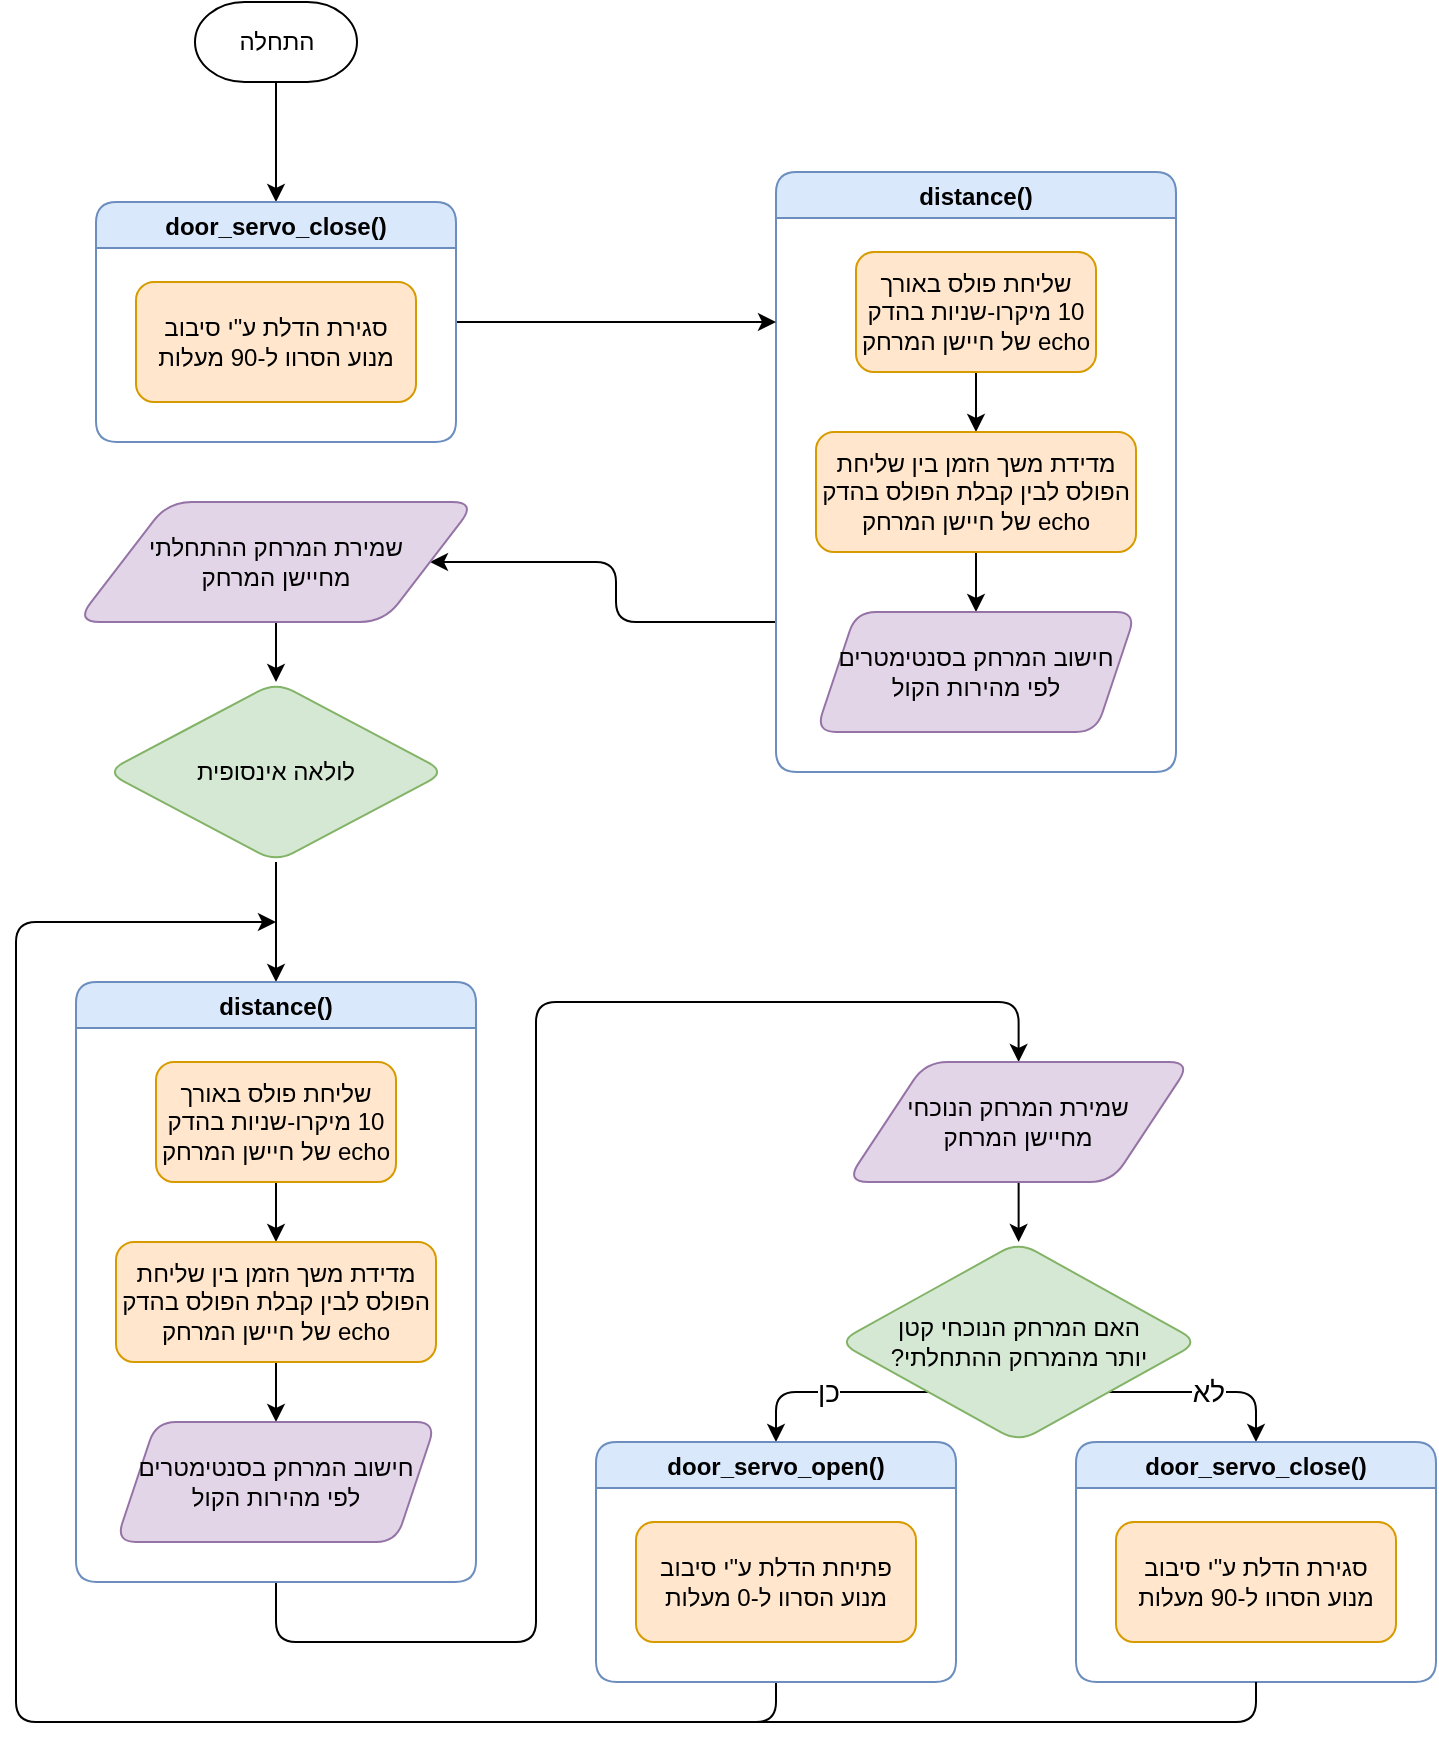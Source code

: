 <mxfile version="14.6.10" type="github">
  <diagram id="C5RBs43oDa-KdzZeNtuy" name="Page-1">
    <mxGraphModel dx="1303" dy="610" grid="1" gridSize="10" guides="1" tooltips="1" connect="1" arrows="1" fold="1" page="1" pageScale="1" pageWidth="827" pageHeight="1169" math="0" shadow="0">
      <root>
        <mxCell id="WIyWlLk6GJQsqaUBKTNV-0" />
        <mxCell id="WIyWlLk6GJQsqaUBKTNV-1" parent="WIyWlLk6GJQsqaUBKTNV-0" />
        <mxCell id="4RzmvbZs7sSl9eXemXXz-9" style="edgeStyle=orthogonalEdgeStyle;orthogonalLoop=1;jettySize=auto;html=1;exitX=0.5;exitY=1;exitDx=0;exitDy=0;exitPerimeter=0;entryX=0.5;entryY=0;entryDx=0;entryDy=0;shadow=0;" edge="1" parent="WIyWlLk6GJQsqaUBKTNV-1" source="4RzmvbZs7sSl9eXemXXz-6" target="4RzmvbZs7sSl9eXemXXz-53">
          <mxGeometry relative="1" as="geometry">
            <mxPoint x="190" y="130" as="sourcePoint" />
          </mxGeometry>
        </mxCell>
        <mxCell id="4RzmvbZs7sSl9eXemXXz-6" value="התחלה" style="strokeWidth=1;html=1;shape=mxgraph.flowchart.terminator;whiteSpace=wrap;shadow=0;rounded=1;" vertex="1" parent="WIyWlLk6GJQsqaUBKTNV-1">
          <mxGeometry x="149.5" y="20" width="81" height="40" as="geometry" />
        </mxCell>
        <mxCell id="4RzmvbZs7sSl9eXemXXz-13" style="edgeStyle=orthogonalEdgeStyle;orthogonalLoop=1;jettySize=auto;html=1;exitX=0.5;exitY=1;exitDx=0;exitDy=0;entryX=0.5;entryY=0;entryDx=0;entryDy=0;shadow=0;" edge="1" parent="WIyWlLk6GJQsqaUBKTNV-1" source="4RzmvbZs7sSl9eXemXXz-11" target="4RzmvbZs7sSl9eXemXXz-23">
          <mxGeometry relative="1" as="geometry">
            <mxPoint x="190" y="360" as="targetPoint" />
          </mxGeometry>
        </mxCell>
        <mxCell id="4RzmvbZs7sSl9eXemXXz-61" style="orthogonalLoop=1;jettySize=auto;html=1;exitX=0;exitY=0.75;exitDx=0;exitDy=0;entryX=1;entryY=0.5;entryDx=0;entryDy=0;shadow=0;edgeStyle=orthogonalEdgeStyle;" edge="1" parent="WIyWlLk6GJQsqaUBKTNV-1" source="4RzmvbZs7sSl9eXemXXz-15" target="4RzmvbZs7sSl9eXemXXz-11">
          <mxGeometry relative="1" as="geometry">
            <Array as="points">
              <mxPoint x="360" y="330" />
              <mxPoint x="360" y="300" />
            </Array>
          </mxGeometry>
        </mxCell>
        <mxCell id="4RzmvbZs7sSl9eXemXXz-11" value="שמירת המרחק ההתחלתי&lt;br&gt;מחיישן המרחק" style="shape=parallelogram;html=1;strokeWidth=1;perimeter=parallelogramPerimeter;whiteSpace=wrap;arcSize=24;size=0.23;textDirection=rtl;shadow=0;rounded=1;fillColor=#e1d5e7;strokeColor=#9673a6;" vertex="1" parent="WIyWlLk6GJQsqaUBKTNV-1">
          <mxGeometry x="90" y="270" width="200" height="60" as="geometry" />
        </mxCell>
        <mxCell id="4RzmvbZs7sSl9eXemXXz-15" value="distance()" style="swimlane;strokeWidth=1;shadow=0;rounded=1;fillColor=#dae8fc;strokeColor=#6c8ebf;" vertex="1" parent="WIyWlLk6GJQsqaUBKTNV-1">
          <mxGeometry x="440" y="105" width="200" height="300" as="geometry" />
        </mxCell>
        <mxCell id="4RzmvbZs7sSl9eXemXXz-18" style="edgeStyle=orthogonalEdgeStyle;orthogonalLoop=1;jettySize=auto;html=1;exitX=0.5;exitY=1;exitDx=0;exitDy=0;entryX=0.5;entryY=0;entryDx=0;entryDy=0;shadow=0;fillColor=#ffe6cc;" edge="1" parent="4RzmvbZs7sSl9eXemXXz-15" source="4RzmvbZs7sSl9eXemXXz-16">
          <mxGeometry relative="1" as="geometry">
            <mxPoint x="100" y="130" as="targetPoint" />
          </mxGeometry>
        </mxCell>
        <mxCell id="4RzmvbZs7sSl9eXemXXz-16" value="שליחת פולס באורך&lt;br&gt;10 מיקרו-שניות בהדק echo של חיישן המרחק" style="whiteSpace=wrap;html=1;strokeWidth=1;textDirection=rtl;shadow=0;rounded=1;fillColor=#ffe6cc;strokeColor=#d79b00;" vertex="1" parent="4RzmvbZs7sSl9eXemXXz-15">
          <mxGeometry x="40" y="40" width="120" height="60" as="geometry" />
        </mxCell>
        <mxCell id="4RzmvbZs7sSl9eXemXXz-20" style="edgeStyle=orthogonalEdgeStyle;orthogonalLoop=1;jettySize=auto;html=1;exitX=0.5;exitY=1;exitDx=0;exitDy=0;entryX=0.5;entryY=0;entryDx=0;entryDy=0;shadow=0;" edge="1" parent="4RzmvbZs7sSl9eXemXXz-15" target="4RzmvbZs7sSl9eXemXXz-19">
          <mxGeometry relative="1" as="geometry">
            <mxPoint x="100" y="190" as="sourcePoint" />
          </mxGeometry>
        </mxCell>
        <mxCell id="4RzmvbZs7sSl9eXemXXz-17" value="מדידת משך הזמן בין שליחת הפולס לבין קבלת הפולס בהדק echo של חיישן המרחק" style="whiteSpace=wrap;html=1;strokeWidth=1;textDirection=rtl;shadow=0;rounded=1;fillColor=#ffe6cc;strokeColor=#d79b00;" vertex="1" parent="4RzmvbZs7sSl9eXemXXz-15">
          <mxGeometry x="20" y="130" width="160" height="60" as="geometry" />
        </mxCell>
        <mxCell id="4RzmvbZs7sSl9eXemXXz-19" value="חישוב המרחק בסנטימטרים&lt;br&gt;לפי מהירות הקול" style="shape=parallelogram;perimeter=parallelogramPerimeter;whiteSpace=wrap;html=1;fixedSize=1;strokeWidth=1;shadow=0;rounded=1;fillColor=#e1d5e7;strokeColor=#9673a6;" vertex="1" parent="4RzmvbZs7sSl9eXemXXz-15">
          <mxGeometry x="20" y="220" width="160" height="60" as="geometry" />
        </mxCell>
        <mxCell id="4RzmvbZs7sSl9eXemXXz-33" style="edgeStyle=orthogonalEdgeStyle;orthogonalLoop=1;jettySize=auto;html=1;exitX=0.5;exitY=1;exitDx=0;exitDy=0;entryX=0.5;entryY=0;entryDx=0;entryDy=0;shadow=0;" edge="1" parent="WIyWlLk6GJQsqaUBKTNV-1" source="4RzmvbZs7sSl9eXemXXz-23" target="4RzmvbZs7sSl9eXemXXz-27">
          <mxGeometry relative="1" as="geometry" />
        </mxCell>
        <mxCell id="4RzmvbZs7sSl9eXemXXz-23" value="&lt;span&gt;לולאה אינסופית&lt;/span&gt;" style="rhombus;whiteSpace=wrap;html=1;shadow=0;rounded=1;fillColor=#d5e8d4;strokeColor=#82b366;" vertex="1" parent="WIyWlLk6GJQsqaUBKTNV-1">
          <mxGeometry x="105" y="360" width="170" height="90" as="geometry" />
        </mxCell>
        <mxCell id="4RzmvbZs7sSl9eXemXXz-41" style="edgeStyle=orthogonalEdgeStyle;orthogonalLoop=1;jettySize=auto;html=1;exitX=0.5;exitY=1;exitDx=0;exitDy=0;shadow=0;entryX=0.5;entryY=0;entryDx=0;entryDy=0;" edge="1" parent="WIyWlLk6GJQsqaUBKTNV-1" source="4RzmvbZs7sSl9eXemXXz-27" target="4RzmvbZs7sSl9eXemXXz-40">
          <mxGeometry relative="1" as="geometry">
            <mxPoint x="347" y="520" as="targetPoint" />
            <Array as="points">
              <mxPoint x="190" y="840" />
              <mxPoint x="320" y="840" />
              <mxPoint x="320" y="520" />
              <mxPoint x="561" y="520" />
            </Array>
          </mxGeometry>
        </mxCell>
        <mxCell id="4RzmvbZs7sSl9eXemXXz-27" value="distance()" style="swimlane;strokeWidth=1;shadow=0;rounded=1;fillColor=#dae8fc;strokeColor=#6c8ebf;" vertex="1" parent="WIyWlLk6GJQsqaUBKTNV-1">
          <mxGeometry x="90" y="510" width="200" height="300" as="geometry" />
        </mxCell>
        <mxCell id="4RzmvbZs7sSl9eXemXXz-28" style="edgeStyle=orthogonalEdgeStyle;orthogonalLoop=1;jettySize=auto;html=1;exitX=0.5;exitY=1;exitDx=0;exitDy=0;entryX=0.5;entryY=0;entryDx=0;entryDy=0;shadow=0;" edge="1" parent="4RzmvbZs7sSl9eXemXXz-27" source="4RzmvbZs7sSl9eXemXXz-29">
          <mxGeometry relative="1" as="geometry">
            <mxPoint x="100" y="130" as="targetPoint" />
          </mxGeometry>
        </mxCell>
        <mxCell id="4RzmvbZs7sSl9eXemXXz-29" value="שליחת פולס באורך&lt;br&gt;10 מיקרו-שניות בהדק echo של חיישן המרחק" style="whiteSpace=wrap;html=1;strokeWidth=1;textDirection=rtl;shadow=0;rounded=1;fillColor=#ffe6cc;strokeColor=#d79b00;" vertex="1" parent="4RzmvbZs7sSl9eXemXXz-27">
          <mxGeometry x="40" y="40" width="120" height="60" as="geometry" />
        </mxCell>
        <mxCell id="4RzmvbZs7sSl9eXemXXz-30" style="edgeStyle=orthogonalEdgeStyle;orthogonalLoop=1;jettySize=auto;html=1;exitX=0.5;exitY=1;exitDx=0;exitDy=0;entryX=0.5;entryY=0;entryDx=0;entryDy=0;shadow=0;" edge="1" parent="4RzmvbZs7sSl9eXemXXz-27" target="4RzmvbZs7sSl9eXemXXz-32">
          <mxGeometry relative="1" as="geometry">
            <mxPoint x="100" y="190" as="sourcePoint" />
          </mxGeometry>
        </mxCell>
        <mxCell id="4RzmvbZs7sSl9eXemXXz-31" value="מדידת משך הזמן בין שליחת הפולס לבין קבלת הפולס בהדק echo של חיישן המרחק" style="whiteSpace=wrap;html=1;strokeWidth=1;textDirection=rtl;shadow=0;rounded=1;fillColor=#ffe6cc;strokeColor=#d79b00;" vertex="1" parent="4RzmvbZs7sSl9eXemXXz-27">
          <mxGeometry x="20" y="130" width="160" height="60" as="geometry" />
        </mxCell>
        <mxCell id="4RzmvbZs7sSl9eXemXXz-32" value="חישוב המרחק בסנטימטרים&lt;br&gt;לפי מהירות הקול" style="shape=parallelogram;perimeter=parallelogramPerimeter;whiteSpace=wrap;html=1;fixedSize=1;strokeWidth=1;shadow=0;rounded=1;fillColor=#e1d5e7;strokeColor=#9673a6;" vertex="1" parent="4RzmvbZs7sSl9eXemXXz-27">
          <mxGeometry x="20" y="220" width="160" height="60" as="geometry" />
        </mxCell>
        <mxCell id="4RzmvbZs7sSl9eXemXXz-44" style="edgeStyle=orthogonalEdgeStyle;orthogonalLoop=1;jettySize=auto;html=1;exitX=0.5;exitY=1;exitDx=0;exitDy=0;entryX=0.5;entryY=0;entryDx=0;entryDy=0;shadow=0;" edge="1" parent="WIyWlLk6GJQsqaUBKTNV-1" source="4RzmvbZs7sSl9eXemXXz-40" target="4RzmvbZs7sSl9eXemXXz-45">
          <mxGeometry relative="1" as="geometry">
            <mxPoint x="557.25" y="640" as="targetPoint" />
          </mxGeometry>
        </mxCell>
        <mxCell id="4RzmvbZs7sSl9eXemXXz-40" value="שמירת המרחק הנוכחי&lt;br&gt;מחיישן המרחק" style="shape=parallelogram;html=1;strokeWidth=1;perimeter=parallelogramPerimeter;whiteSpace=wrap;arcSize=22;size=0.23;textDirection=rtl;shadow=0;rounded=1;fillColor=#e1d5e7;strokeColor=#9673a6;" vertex="1" parent="WIyWlLk6GJQsqaUBKTNV-1">
          <mxGeometry x="475.13" y="550" width="172.37" height="60" as="geometry" />
        </mxCell>
        <mxCell id="4RzmvbZs7sSl9eXemXXz-55" value="לא" style="edgeStyle=orthogonalEdgeStyle;orthogonalLoop=1;jettySize=auto;html=1;exitX=1;exitY=1;exitDx=0;exitDy=0;entryX=0.5;entryY=0;entryDx=0;entryDy=0;shadow=0;fontSize=14;" edge="1" parent="WIyWlLk6GJQsqaUBKTNV-1" source="4RzmvbZs7sSl9eXemXXz-45" target="4RzmvbZs7sSl9eXemXXz-51">
          <mxGeometry relative="1" as="geometry">
            <Array as="points">
              <mxPoint x="680" y="715" />
            </Array>
          </mxGeometry>
        </mxCell>
        <mxCell id="4RzmvbZs7sSl9eXemXXz-56" value="כן" style="edgeStyle=orthogonalEdgeStyle;orthogonalLoop=1;jettySize=auto;html=1;exitX=0;exitY=1;exitDx=0;exitDy=0;entryX=0.5;entryY=0;entryDx=0;entryDy=0;shadow=0;fontSize=14;" edge="1" parent="WIyWlLk6GJQsqaUBKTNV-1" source="4RzmvbZs7sSl9eXemXXz-45" target="4RzmvbZs7sSl9eXemXXz-48">
          <mxGeometry relative="1" as="geometry">
            <Array as="points">
              <mxPoint x="440" y="715" />
            </Array>
          </mxGeometry>
        </mxCell>
        <mxCell id="4RzmvbZs7sSl9eXemXXz-45" value="האם המרחק הנוכחי קטן&lt;br&gt;יותר מהמרחק ההתחלתי?" style="rhombus;whiteSpace=wrap;html=1;shadow=0;textDirection=rtl;rounded=1;fillColor=#d5e8d4;strokeColor=#82b366;" vertex="1" parent="WIyWlLk6GJQsqaUBKTNV-1">
          <mxGeometry x="471.06" y="640" width="180.5" height="100" as="geometry" />
        </mxCell>
        <mxCell id="4RzmvbZs7sSl9eXemXXz-57" style="edgeStyle=orthogonalEdgeStyle;orthogonalLoop=1;jettySize=auto;html=1;exitX=0.5;exitY=1;exitDx=0;exitDy=0;shadow=0;" edge="1" parent="WIyWlLk6GJQsqaUBKTNV-1" source="4RzmvbZs7sSl9eXemXXz-48">
          <mxGeometry relative="1" as="geometry">
            <mxPoint x="190" y="480" as="targetPoint" />
            <mxPoint x="442" y="860" as="sourcePoint" />
            <Array as="points">
              <mxPoint x="440" y="880" />
              <mxPoint x="60" y="880" />
              <mxPoint x="60" y="480" />
            </Array>
          </mxGeometry>
        </mxCell>
        <mxCell id="4RzmvbZs7sSl9eXemXXz-48" value="door_servo_open()" style="swimlane;shadow=0;rounded=1;fillColor=#dae8fc;strokeColor=#6c8ebf;" vertex="1" parent="WIyWlLk6GJQsqaUBKTNV-1">
          <mxGeometry x="350" y="740" width="180" height="120" as="geometry" />
        </mxCell>
        <mxCell id="4RzmvbZs7sSl9eXemXXz-49" value="פתיחת הדלת ע&quot;י סיבוב&lt;br&gt;מנוע הסרוו ל-0 מעלות" style="whiteSpace=wrap;html=1;shadow=0;rounded=1;fillColor=#ffe6cc;strokeColor=#d79b00;" vertex="1" parent="4RzmvbZs7sSl9eXemXXz-48">
          <mxGeometry x="20" y="40" width="140" height="60" as="geometry" />
        </mxCell>
        <mxCell id="4RzmvbZs7sSl9eXemXXz-51" value="door_servo_close()" style="swimlane;shadow=0;rounded=1;fillColor=#dae8fc;strokeColor=#6c8ebf;" vertex="1" parent="WIyWlLk6GJQsqaUBKTNV-1">
          <mxGeometry x="590" y="740" width="180" height="120" as="geometry" />
        </mxCell>
        <mxCell id="4RzmvbZs7sSl9eXemXXz-52" value="סגירת הדלת ע&quot;י סיבוב&lt;br&gt;מנוע הסרוו ל-90 מעלות" style="whiteSpace=wrap;html=1;shadow=0;rounded=1;fillColor=#ffe6cc;strokeColor=#d79b00;" vertex="1" parent="4RzmvbZs7sSl9eXemXXz-51">
          <mxGeometry x="20" y="40" width="140" height="60" as="geometry" />
        </mxCell>
        <mxCell id="4RzmvbZs7sSl9eXemXXz-60" style="orthogonalLoop=1;jettySize=auto;html=1;exitX=1;exitY=0.5;exitDx=0;exitDy=0;shadow=0;entryX=0;entryY=0.25;entryDx=0;entryDy=0;" edge="1" parent="WIyWlLk6GJQsqaUBKTNV-1" source="4RzmvbZs7sSl9eXemXXz-53" target="4RzmvbZs7sSl9eXemXXz-15">
          <mxGeometry relative="1" as="geometry">
            <mxPoint x="390" y="120" as="targetPoint" />
          </mxGeometry>
        </mxCell>
        <mxCell id="4RzmvbZs7sSl9eXemXXz-53" value="door_servo_close()" style="swimlane;shadow=0;rounded=1;fillColor=#dae8fc;strokeColor=#6c8ebf;" vertex="1" parent="WIyWlLk6GJQsqaUBKTNV-1">
          <mxGeometry x="100" y="120" width="180" height="120" as="geometry" />
        </mxCell>
        <mxCell id="4RzmvbZs7sSl9eXemXXz-54" value="סגירת הדלת ע&quot;י סיבוב&lt;br&gt;מנוע הסרוו ל-90 מעלות" style="whiteSpace=wrap;html=1;shadow=0;rounded=1;fillColor=#ffe6cc;strokeColor=#d79b00;" vertex="1" parent="4RzmvbZs7sSl9eXemXXz-53">
          <mxGeometry x="20" y="40" width="140" height="60" as="geometry" />
        </mxCell>
        <mxCell id="4RzmvbZs7sSl9eXemXXz-59" value="" style="endArrow=none;html=1;edgeStyle=orthogonalEdgeStyle;shadow=0;entryX=0.5;entryY=1;entryDx=0;entryDy=0;" edge="1" parent="WIyWlLk6GJQsqaUBKTNV-1" target="4RzmvbZs7sSl9eXemXXz-51">
          <mxGeometry width="50" height="50" relative="1" as="geometry">
            <mxPoint x="430" y="880" as="sourcePoint" />
            <mxPoint x="800" y="960" as="targetPoint" />
            <Array as="points">
              <mxPoint x="680" y="880" />
            </Array>
          </mxGeometry>
        </mxCell>
      </root>
    </mxGraphModel>
  </diagram>
</mxfile>
